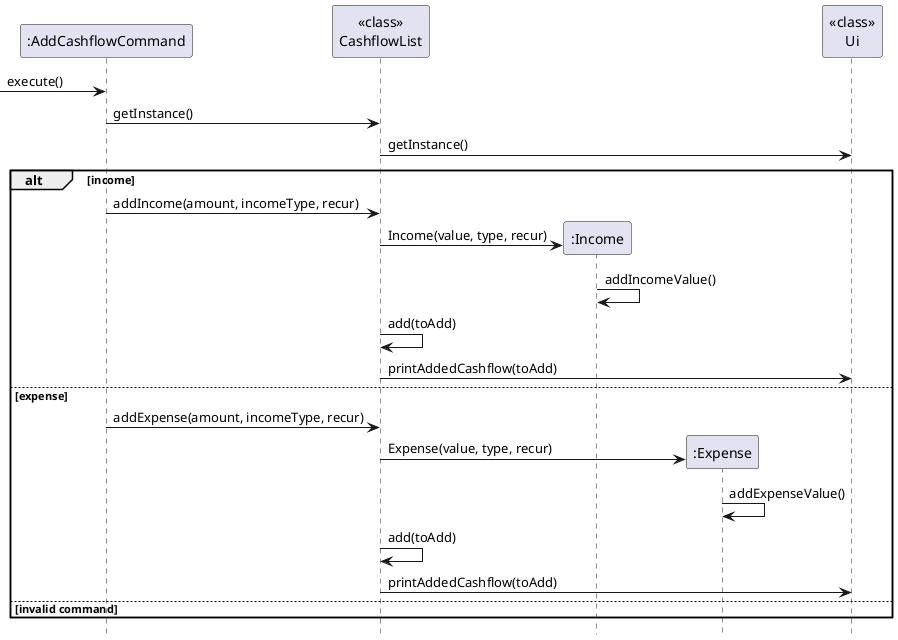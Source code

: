 @startuml

participant ":AddCashflowCommand" as AddCashflowCommand
participant "<<class>>\nCashflowList" as CashflowList
participant ":Income" as Income
participant ":Expense" as Expense
participant "<<class>>\nUi" as Ui

-> AddCashflowCommand: execute()
AddCashflowCommand -> CashflowList: getInstance()
CashflowList -> Ui: getInstance()
alt income
    AddCashflowCommand -> CashflowList: addIncome(amount, incomeType, recur)
    create Income
    CashflowList -> Income: Income(value, type, recur)
    Income -> Income: addIncomeValue()
    CashflowList -> CashflowList: add(toAdd)
    CashflowList -> Ui: printAddedCashflow(toAdd)

else expense
    AddCashflowCommand -> CashflowList: addExpense(amount, incomeType, recur)
    create Expense
    CashflowList -> Expense: Expense(value, type, recur)
    Expense -> Expense: addExpenseValue()
    CashflowList -> CashflowList: add(toAdd)
    CashflowList -> Ui: printAddedCashflow(toAdd)
else invalid command
end

hide footbox
@enduml